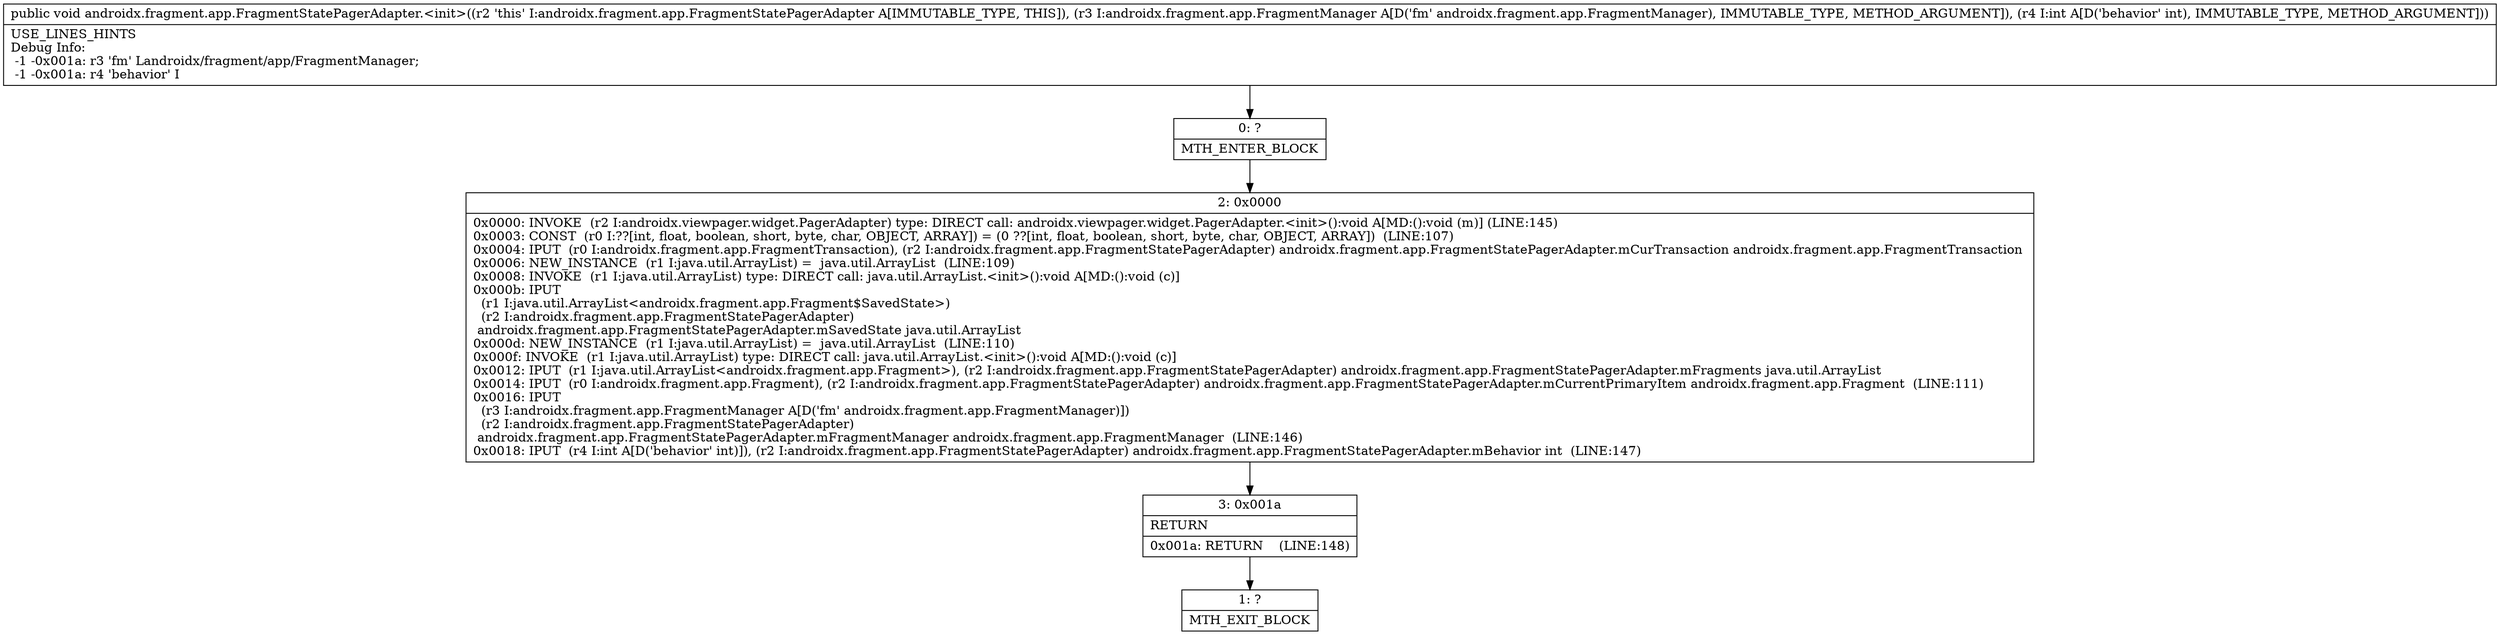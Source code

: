 digraph "CFG forandroidx.fragment.app.FragmentStatePagerAdapter.\<init\>(Landroidx\/fragment\/app\/FragmentManager;I)V" {
Node_0 [shape=record,label="{0\:\ ?|MTH_ENTER_BLOCK\l}"];
Node_2 [shape=record,label="{2\:\ 0x0000|0x0000: INVOKE  (r2 I:androidx.viewpager.widget.PagerAdapter) type: DIRECT call: androidx.viewpager.widget.PagerAdapter.\<init\>():void A[MD:():void (m)] (LINE:145)\l0x0003: CONST  (r0 I:??[int, float, boolean, short, byte, char, OBJECT, ARRAY]) = (0 ??[int, float, boolean, short, byte, char, OBJECT, ARRAY])  (LINE:107)\l0x0004: IPUT  (r0 I:androidx.fragment.app.FragmentTransaction), (r2 I:androidx.fragment.app.FragmentStatePagerAdapter) androidx.fragment.app.FragmentStatePagerAdapter.mCurTransaction androidx.fragment.app.FragmentTransaction \l0x0006: NEW_INSTANCE  (r1 I:java.util.ArrayList) =  java.util.ArrayList  (LINE:109)\l0x0008: INVOKE  (r1 I:java.util.ArrayList) type: DIRECT call: java.util.ArrayList.\<init\>():void A[MD:():void (c)]\l0x000b: IPUT  \l  (r1 I:java.util.ArrayList\<androidx.fragment.app.Fragment$SavedState\>)\l  (r2 I:androidx.fragment.app.FragmentStatePagerAdapter)\l androidx.fragment.app.FragmentStatePagerAdapter.mSavedState java.util.ArrayList \l0x000d: NEW_INSTANCE  (r1 I:java.util.ArrayList) =  java.util.ArrayList  (LINE:110)\l0x000f: INVOKE  (r1 I:java.util.ArrayList) type: DIRECT call: java.util.ArrayList.\<init\>():void A[MD:():void (c)]\l0x0012: IPUT  (r1 I:java.util.ArrayList\<androidx.fragment.app.Fragment\>), (r2 I:androidx.fragment.app.FragmentStatePagerAdapter) androidx.fragment.app.FragmentStatePagerAdapter.mFragments java.util.ArrayList \l0x0014: IPUT  (r0 I:androidx.fragment.app.Fragment), (r2 I:androidx.fragment.app.FragmentStatePagerAdapter) androidx.fragment.app.FragmentStatePagerAdapter.mCurrentPrimaryItem androidx.fragment.app.Fragment  (LINE:111)\l0x0016: IPUT  \l  (r3 I:androidx.fragment.app.FragmentManager A[D('fm' androidx.fragment.app.FragmentManager)])\l  (r2 I:androidx.fragment.app.FragmentStatePagerAdapter)\l androidx.fragment.app.FragmentStatePagerAdapter.mFragmentManager androidx.fragment.app.FragmentManager  (LINE:146)\l0x0018: IPUT  (r4 I:int A[D('behavior' int)]), (r2 I:androidx.fragment.app.FragmentStatePagerAdapter) androidx.fragment.app.FragmentStatePagerAdapter.mBehavior int  (LINE:147)\l}"];
Node_3 [shape=record,label="{3\:\ 0x001a|RETURN\l|0x001a: RETURN    (LINE:148)\l}"];
Node_1 [shape=record,label="{1\:\ ?|MTH_EXIT_BLOCK\l}"];
MethodNode[shape=record,label="{public void androidx.fragment.app.FragmentStatePagerAdapter.\<init\>((r2 'this' I:androidx.fragment.app.FragmentStatePagerAdapter A[IMMUTABLE_TYPE, THIS]), (r3 I:androidx.fragment.app.FragmentManager A[D('fm' androidx.fragment.app.FragmentManager), IMMUTABLE_TYPE, METHOD_ARGUMENT]), (r4 I:int A[D('behavior' int), IMMUTABLE_TYPE, METHOD_ARGUMENT]))  | USE_LINES_HINTS\lDebug Info:\l  \-1 \-0x001a: r3 'fm' Landroidx\/fragment\/app\/FragmentManager;\l  \-1 \-0x001a: r4 'behavior' I\l}"];
MethodNode -> Node_0;Node_0 -> Node_2;
Node_2 -> Node_3;
Node_3 -> Node_1;
}

